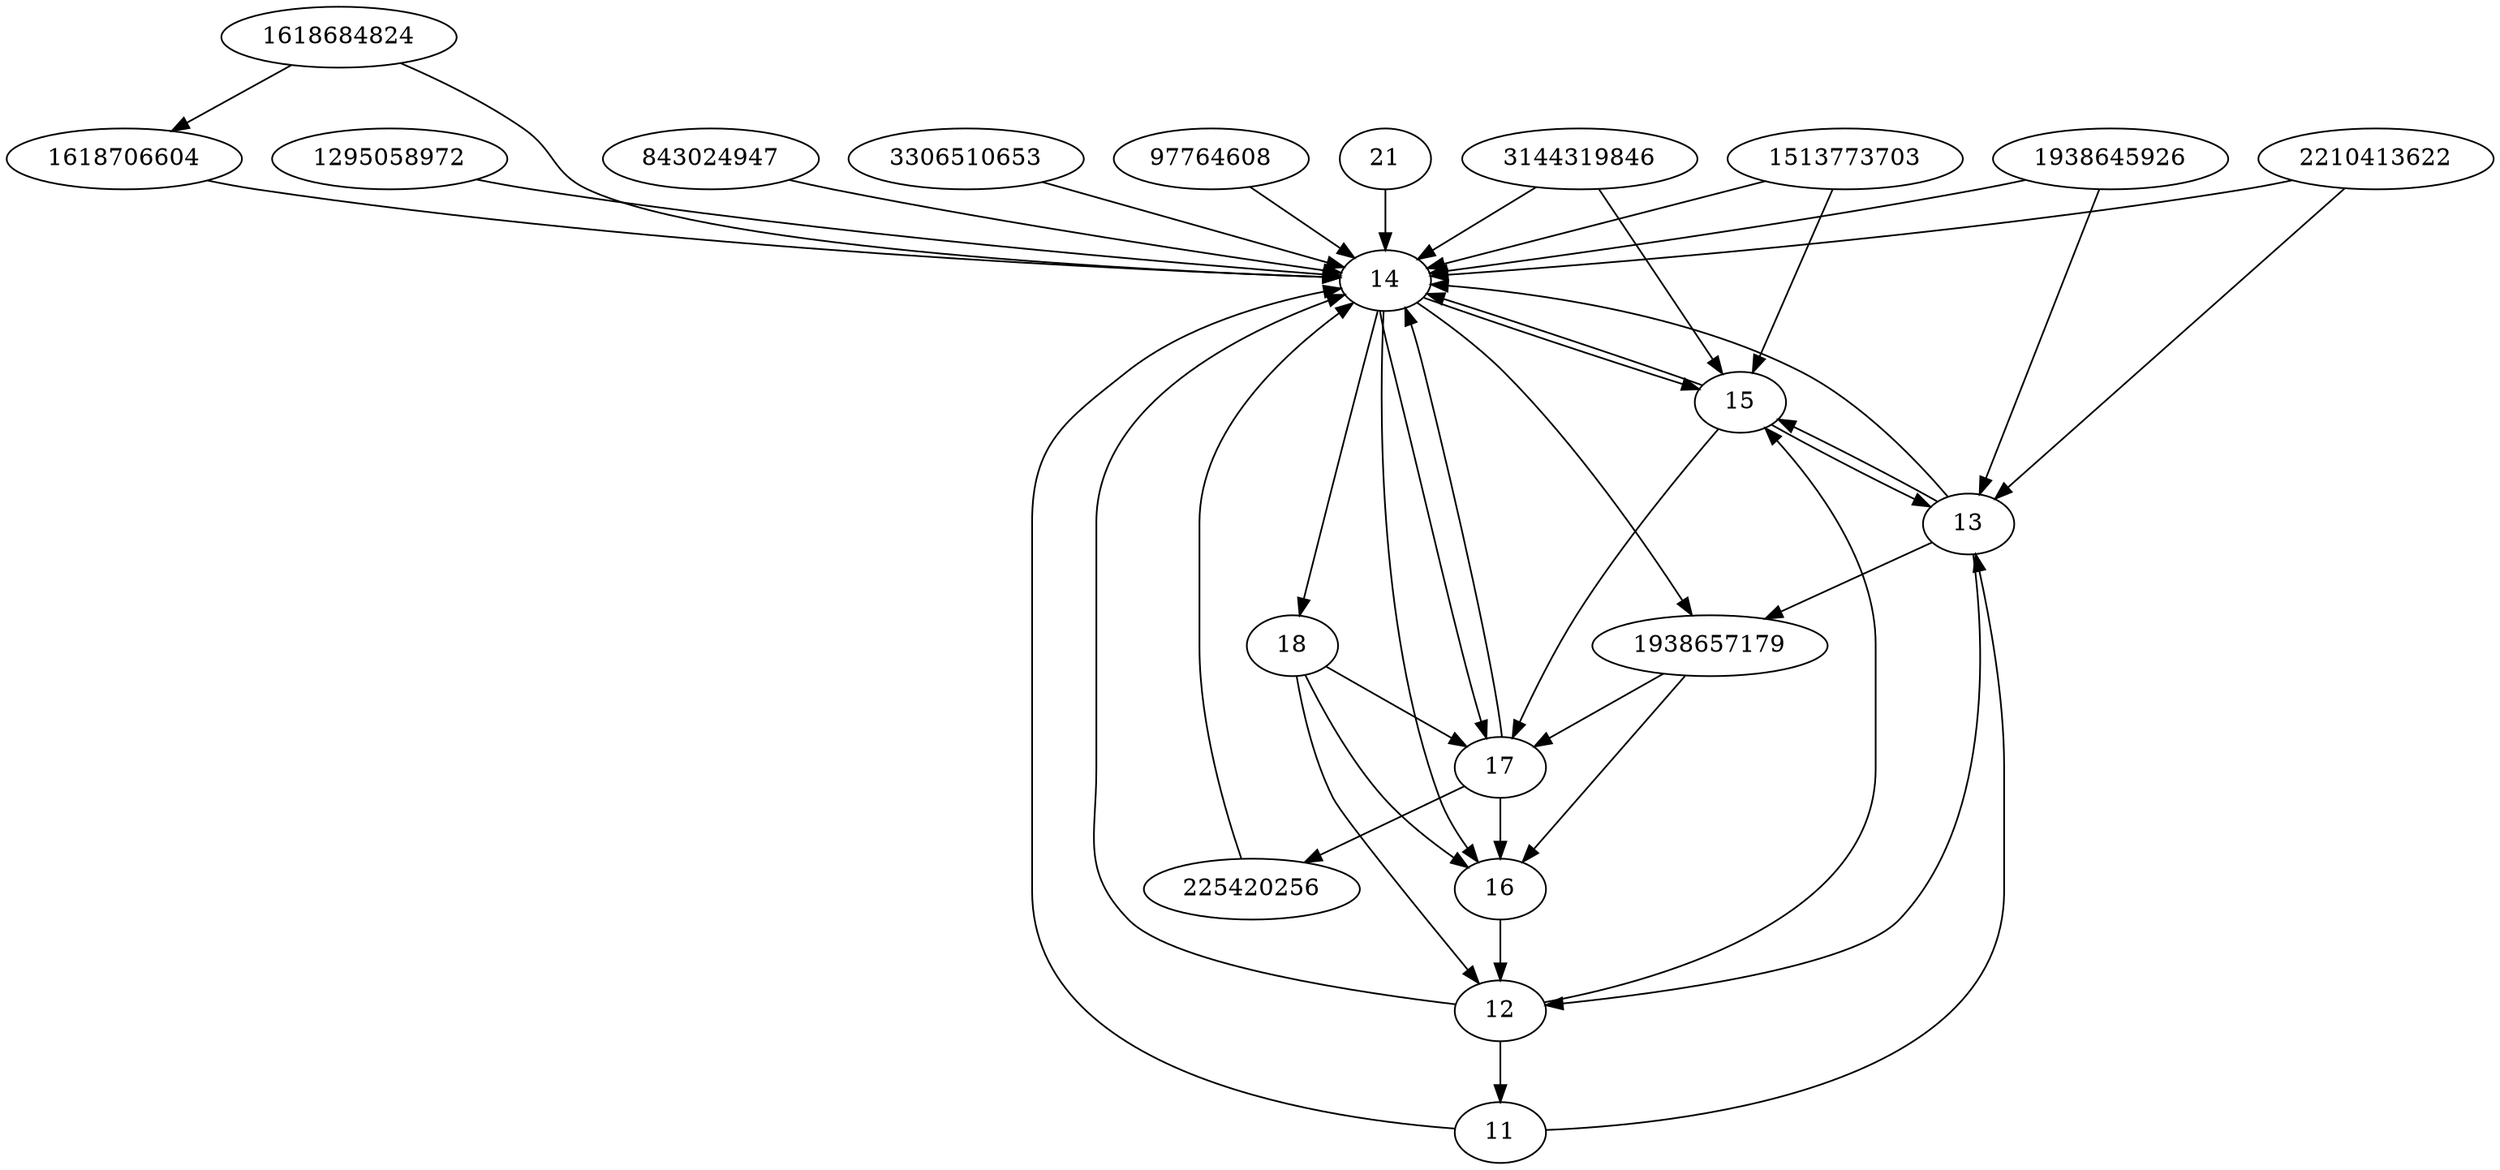 strict digraph  {
97764608;
1513773703;
11;
12;
13;
14;
15;
16;
17;
18;
21;
1618684824;
1938657179;
1295058972;
1938645926;
1618706604;
843024947;
2210413622;
3306510653;
225420256;
3144319846;
97764608 -> 14;
1513773703 -> 14;
1513773703 -> 15;
11 -> 13;
11 -> 14;
12 -> 11;
12 -> 15;
12 -> 14;
13 -> 15;
13 -> 1938657179;
13 -> 12;
13 -> 14;
14 -> 15;
14 -> 16;
14 -> 18;
14 -> 17;
14 -> 1938657179;
15 -> 13;
15 -> 17;
15 -> 14;
16 -> 12;
17 -> 16;
17 -> 14;
17 -> 225420256;
18 -> 16;
18 -> 12;
18 -> 17;
21 -> 14;
1618684824 -> 14;
1618684824 -> 1618706604;
1938657179 -> 16;
1938657179 -> 17;
1295058972 -> 14;
1938645926 -> 13;
1938645926 -> 14;
1618706604 -> 14;
843024947 -> 14;
2210413622 -> 13;
2210413622 -> 14;
3306510653 -> 14;
225420256 -> 14;
3144319846 -> 14;
3144319846 -> 15;
}
